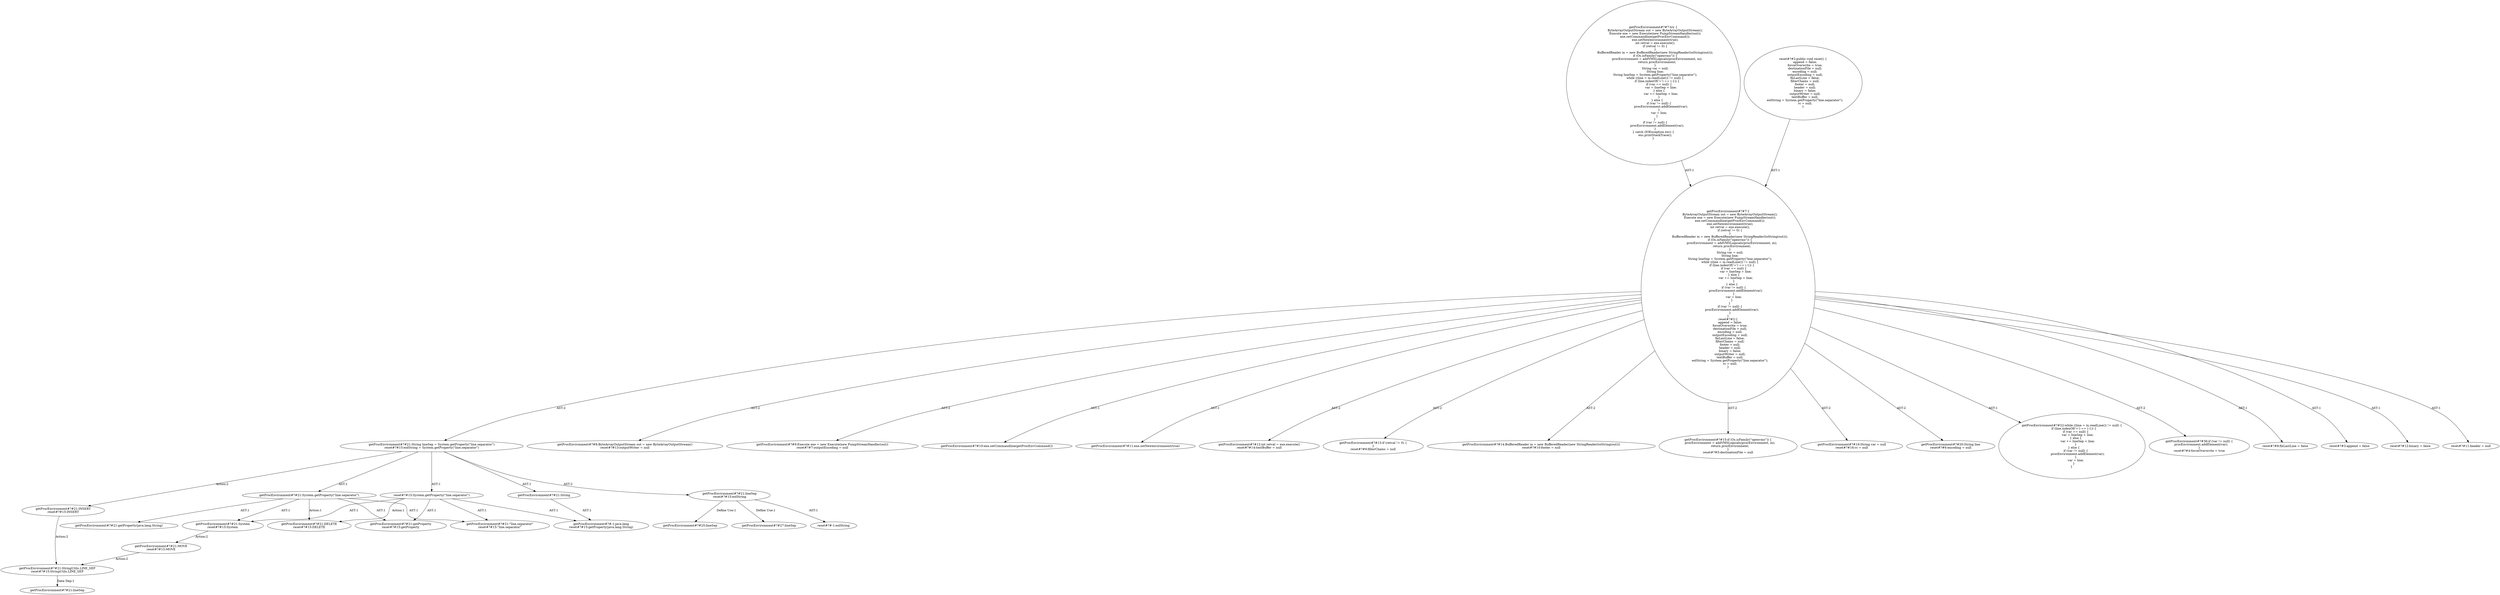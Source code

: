 digraph "Pattern" {
0 [label="getProcEnvironment#?#21:INSERT
reset#?#15:INSERT" shape=ellipse]
1 [label="getProcEnvironment#?#21:String lineSep = System.getProperty(\"line.separator\")
reset#?#15:eolString = System.getProperty(\"line.separator\")" shape=ellipse]
2 [label="getProcEnvironment#?#7:\{
    ByteArrayOutputStream out = new ByteArrayOutputStream();
    Execute exe = new Execute(new PumpStreamHandler(out));
    exe.setCommandline(getProcEnvCommand());
    exe.setNewenvironment(true);
    int retval = exe.execute();
    if (retval != 0) \{
    \}
    BufferedReader in = new BufferedReader(new StringReader(toString(out)));
    if (Os.isFamily(\"openvms\")) \{
        procEnvironment = addVMSLogicals(procEnvironment, in);
        return procEnvironment;
    \}
    String var = null;
    String line;
    String lineSep = System.getProperty(\"line.separator\");
    while ((line = in.readLine()) != null) \{
        if (line.indexOf('=') == (-1)) \{
            if (var == null) \{
                var = lineSep + line;
            \} else \{
                var += lineSep + line;
            \}
        \} else \{
            if (var != null) \{
                procEnvironment.addElement(var);
            \}
            var = line;
        \}
    \} 
    if (var != null) \{
        procEnvironment.addElement(var);
    \}
\}
reset#?#2:\{
    append = false;
    forceOverwrite = true;
    destinationFile = null;
    encoding = null;
    outputEncoding = null;
    fixLastLine = false;
    filterChains = null;
    footer = null;
    header = null;
    binary = false;
    outputWriter = null;
    textBuffer = null;
    eolString = System.getProperty(\"line.separator\");
    rc = null;
\}" shape=ellipse]
3 [label="getProcEnvironment#?#7:try \{
    ByteArrayOutputStream out = new ByteArrayOutputStream();
    Execute exe = new Execute(new PumpStreamHandler(out));
    exe.setCommandline(getProcEnvCommand());
    exe.setNewenvironment(true);
    int retval = exe.execute();
    if (retval != 0) \{
    \}
    BufferedReader in = new BufferedReader(new StringReader(toString(out)));
    if (Os.isFamily(\"openvms\")) \{
        procEnvironment = addVMSLogicals(procEnvironment, in);
        return procEnvironment;
    \}
    String var = null;
    String line;
    String lineSep = System.getProperty(\"line.separator\");
    while ((line = in.readLine()) != null) \{
        if (line.indexOf('=') == (-1)) \{
            if (var == null) \{
                var = lineSep + line;
            \} else \{
                var += lineSep + line;
            \}
        \} else \{
            if (var != null) \{
                procEnvironment.addElement(var);
            \}
            var = line;
        \}
    \} 
    if (var != null) \{
        procEnvironment.addElement(var);
    \}
\} catch (IOException exc) \{
    exc.printStackTrace();
\}" shape=ellipse]
4 [label="getProcEnvironment#?#8:ByteArrayOutputStream out = new ByteArrayOutputStream()
reset#?#13:outputWriter = null" shape=ellipse]
5 [label="getProcEnvironment#?#9:Execute exe = new Execute(new PumpStreamHandler(out))
reset#?#7:outputEncoding = null" shape=ellipse]
6 [label="getProcEnvironment#?#10:exe.setCommandline(getProcEnvCommand())" shape=ellipse]
7 [label="getProcEnvironment#?#11:exe.setNewenvironment(true)" shape=ellipse]
8 [label="getProcEnvironment#?#12:int retval = exe.execute()
reset#?#14:textBuffer = null" shape=ellipse]
9 [label="getProcEnvironment#?#13:if (retval != 0) \{
\}
reset#?#9:filterChains = null" shape=ellipse]
10 [label="getProcEnvironment#?#14:BufferedReader in = new BufferedReader(new StringReader(toString(out)))
reset#?#10:footer = null" shape=ellipse]
11 [label="getProcEnvironment#?#15:if (Os.isFamily(\"openvms\")) \{
    procEnvironment = addVMSLogicals(procEnvironment, in);
    return procEnvironment;
\}
reset#?#5:destinationFile = null" shape=ellipse]
12 [label="getProcEnvironment#?#19:String var = null
reset#?#16:rc = null" shape=ellipse]
13 [label="getProcEnvironment#?#20:String line
reset#?#6:encoding = null" shape=ellipse]
14 [label="getProcEnvironment#?#22:while ((line = in.readLine()) != null) \{
    if (line.indexOf('=') == (-1)) \{
        if (var == null) \{
            var = lineSep + line;
        \} else \{
            var += lineSep + line;
        \}
    \} else \{
        if (var != null) \{
            procEnvironment.addElement(var);
        \}
        var = line;
    \}
\} " shape=ellipse]
15 [label="getProcEnvironment#?#36:if (var != null) \{
    procEnvironment.addElement(var);
\}
reset#?#4:forceOverwrite = true" shape=ellipse]
16 [label="getProcEnvironment#?#21:lineSep
reset#?#15:eolString" shape=ellipse]
17 [label="getProcEnvironment#?#25:lineSep" shape=ellipse]
18 [label="getProcEnvironment#?#27:lineSep" shape=ellipse]
19 [label="getProcEnvironment#?#21:String" shape=ellipse]
20 [label="getProcEnvironment#?#-1:java.lang
reset#?#15:getProperty(java.lang.String)" shape=ellipse]
21 [label="getProcEnvironment#?#21:System.getProperty(\"line.separator\")" shape=ellipse]
22 [label="getProcEnvironment#?#21:getProperty
reset#?#15:getProperty" shape=ellipse]
23 [label="getProcEnvironment#?#21:System
reset#?#15:System" shape=ellipse]
24 [label="getProcEnvironment#?#21:getProperty(java.lang.String)" shape=ellipse]
25 [label="getProcEnvironment#?#21:\"line.separator\"
reset#?#15:\"line.separator\"" shape=ellipse]
26 [label="getProcEnvironment#?#21:DELETE
reset#?#15:DELETE" shape=ellipse]
27 [label="getProcEnvironment#?#21:StringUtils.LINE_SEP
reset#?#15:StringUtils.LINE_SEP" shape=ellipse]
28 [label="getProcEnvironment#?#21:MOVE
reset#?#15:MOVE" shape=ellipse]
29 [label="getProcEnvironment#?#21:lineSep" shape=ellipse]
30 [label="reset#?#15:System.getProperty(\"line.separator\")" shape=ellipse]
31 [label="reset#?#8:fixLastLine = false" shape=ellipse]
32 [label="reset#?#3:append = false" shape=ellipse]
33 [label="reset#?#-1:eolString" shape=ellipse]
34 [label="reset#?#2:public void reset() \{
    append = false;
    forceOverwrite = true;
    destinationFile = null;
    encoding = null;
    outputEncoding = null;
    fixLastLine = false;
    filterChains = null;
    footer = null;
    header = null;
    binary = false;
    outputWriter = null;
    textBuffer = null;
    eolString = System.getProperty(\"line.separator\");
    rc = null;
\}" shape=ellipse]
35 [label="reset#?#12:binary = false" shape=ellipse]
36 [label="reset#?#11:header = null" shape=ellipse]
0 -> 27 [label="Action:2"];
1 -> 0 [label="Action:2"];
1 -> 16 [label="AST:2"];
1 -> 19 [label="AST:1"];
1 -> 21 [label="AST:1"];
1 -> 30 [label="AST:1"];
2 -> 1 [label="AST:2"];
2 -> 4 [label="AST:2"];
2 -> 5 [label="AST:2"];
2 -> 6 [label="AST:1"];
2 -> 7 [label="AST:1"];
2 -> 8 [label="AST:2"];
2 -> 9 [label="AST:2"];
2 -> 10 [label="AST:2"];
2 -> 11 [label="AST:2"];
2 -> 12 [label="AST:2"];
2 -> 13 [label="AST:2"];
2 -> 14 [label="AST:1"];
2 -> 15 [label="AST:2"];
2 -> 31 [label="AST:1"];
2 -> 32 [label="AST:1"];
2 -> 35 [label="AST:1"];
2 -> 36 [label="AST:1"];
3 -> 2 [label="AST:1"];
16 -> 17 [label="Define Use:1"];
16 -> 18 [label="Define Use:1"];
16 -> 33 [label="AST:1"];
19 -> 20 [label="AST:1"];
21 -> 22 [label="AST:1"];
21 -> 23 [label="AST:1"];
21 -> 24 [label="AST:1"];
21 -> 25 [label="AST:1"];
21 -> 26 [label="Action:1"];
23 -> 28 [label="Action:2"];
27 -> 29 [label="Data Dep:1"];
28 -> 27 [label="Action:2"];
30 -> 22 [label="AST:1"];
30 -> 23 [label="AST:1"];
30 -> 20 [label="AST:1"];
30 -> 25 [label="AST:1"];
30 -> 26 [label="Action:1"];
34 -> 2 [label="AST:1"];
}